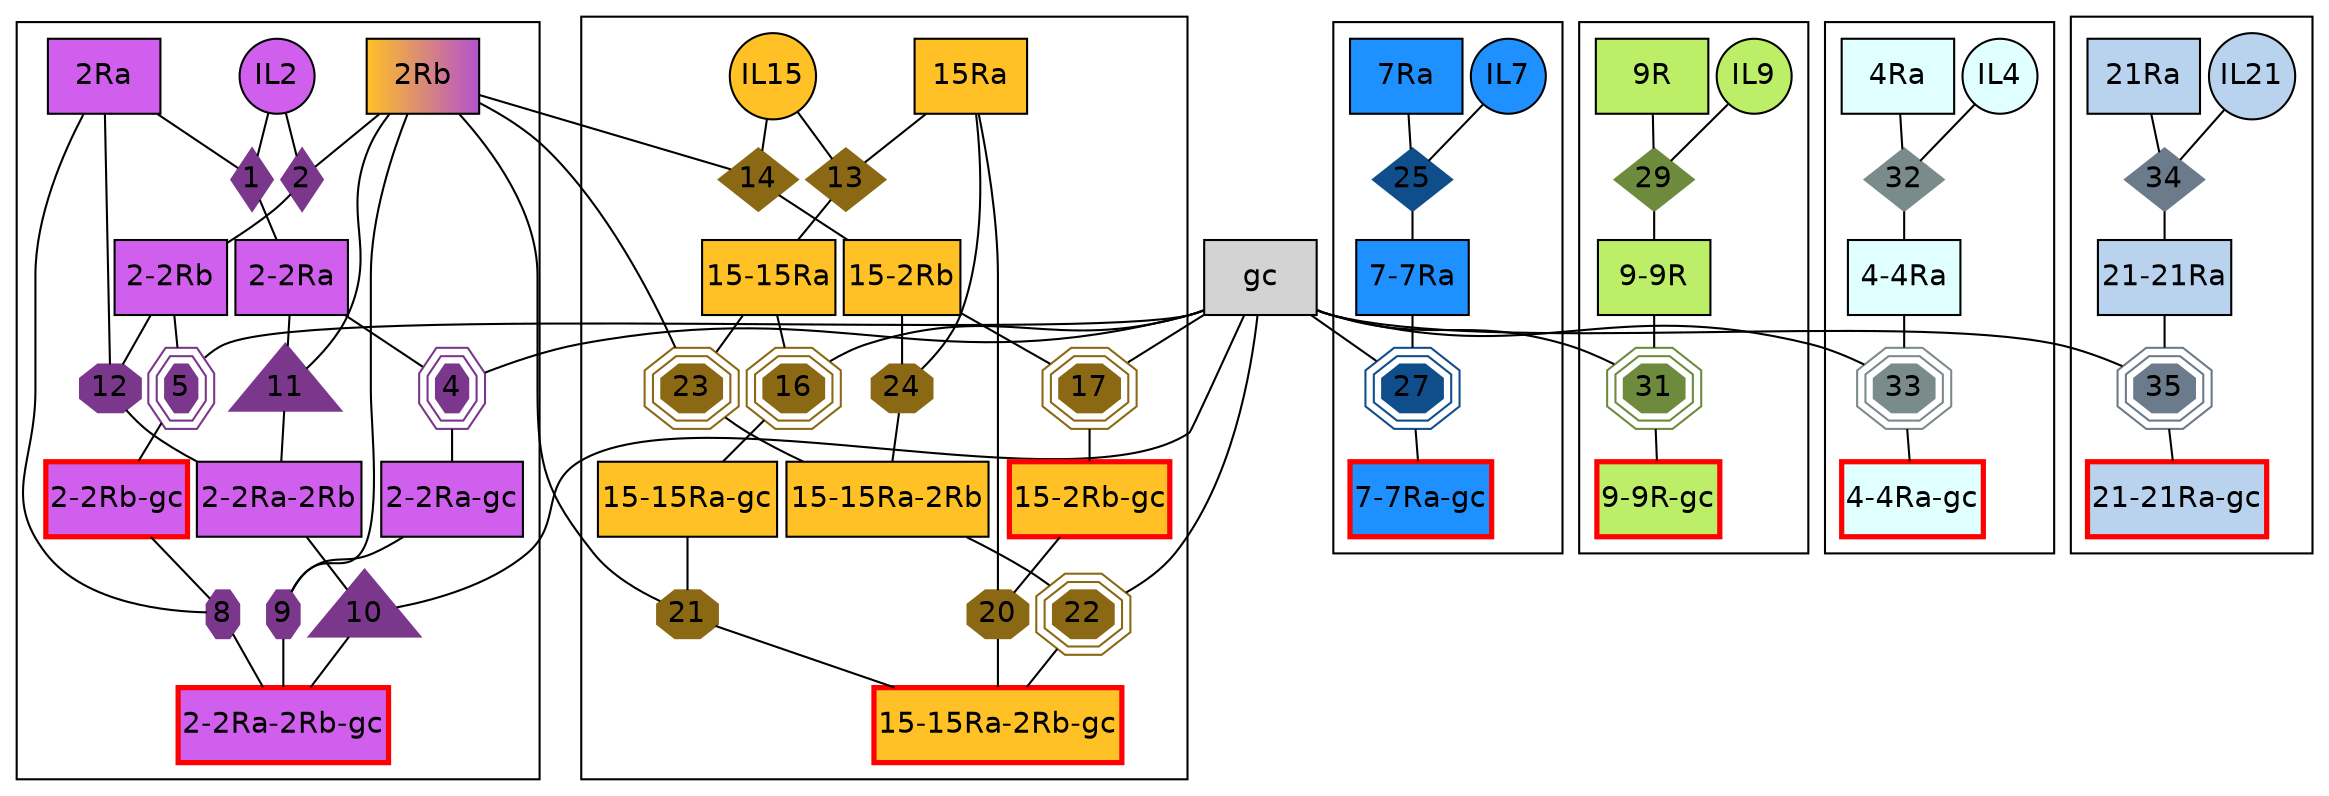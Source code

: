 digraph cgamma_cytok {
    ratio = "compress";
    graph [pad=0, ranksep=0.2, nodesep=0.05];

    subgraph specises {
        node [margin=0.03];
        rank="max";
        "gc"    [shape=box, style=filled, BGCOLOR="white", fontname = "helvetica"];
    }

    subgraph species {
        node [margin=0.03];

        "IL2"   [shape=circle, fontname = "helvetica", fillcolor=mediumorchid2, style=filled ];
        "2Ra" [shape=box, fontname = "helvetica", fillcolor=mediumorchid2, style=filled   ];
        "2Rb" [shape=box, style=filled, fontname = "helvetica", fillcolor="goldenrod1:mediumorchid3", style=filled];
        "2-2Ra" [shape=box, fontname = "helvetica", fillcolor=mediumorchid2, style=filled];
        "2-2Rb" [shape=box, fontname = "helvetica", fillcolor=mediumorchid2, style=filled];
        "2-2Ra" [shape=box, fontname = "helvetica", fillcolor=mediumorchid2, style=filled];
        "2-2Ra" [shape=box, fontname = "helvetica", fillcolor=mediumorchid2, style=filled];
        "2-2Ra-2Rb" [shape=box, fontname = "helvetica", fillcolor=mediumorchid2, style=filled ];
        "2-2Ra-gc" [shape=box, fontname = "helvetica" , fillcolor=mediumorchid2, style=filled];
        "2-2Rb-gc" [shape=box, color=red, fontname = "helvetica" , fillcolor=mediumorchid2, style=filled, penwidth=2.5];
        "2-2Ra-2Rb-gc" [shape=box, color=red, fontname = "helvetica", fillcolor=mediumorchid2, style=filled , penwidth=2.5];

        "IL15"  [shape=circle, fontname = "helvetica", fillcolor=goldenrod1, style=filled];
        "15Ra"    [shape=box, fontname = "helvetica", fillcolor=goldenrod1, style=filled];
        "15-15Ra"   [shape=box, fontname = "helvetica", fillcolor=goldenrod1, style=filled];
        "15-2Rb"    [shape=box, fontname = "helvetica", fillcolor=goldenrod1, style=filled];
        "15-15Ra-2Rb" [shape=box, fontname = "helvetica", fillcolor=goldenrod1, style=filled];
        "15-15Ra-gc"    [shape=box, fontname = "helvetica", fillcolor=goldenrod1, style=filled];
        "15-2Rb-gc" [shape=box, color=red, fontname = "helvetica", fillcolor=goldenrod1, style=filled, penwidth=2.5];
        "15-15Ra-2Rb-gc"  [shape=box, color=red, fontname = "helvetica", fillcolor=goldenrod1, style=filled, penwidth=2.5];

        "IL7"   [shape=circle, fontname = "helvetica", fillcolor=dodgerblue, style=filled];
        "7Ra" [shape=box, fontname = "helvetica", fillcolor=dodgerblue, style=filled];
        "7-7Ra" [shape=box, fontname = "helvetica", fillcolor=dodgerblue, style=filled];
        "7-7Ra-gc"  [shape=box, color=red, fontname = "helvetica", fillcolor=dodgerblue, style=filled, penwidth=2.5];

        "IL9"   [shape=circle, fontname = "helvetica", fillcolor=darkolivegreen2, style=filled];
        "9R" [shape=box , fontname = "helvetica" , fillcolor=darkolivegreen2, style=filled  ];
        "9-9R" [shape=box, fontname = "helvetica", fillcolor=darkolivegreen2, style=filled];
        "9-9R-gc" [shape=box, color=red, fontname = "helvetica", fillcolor=darkolivegreen2, style=filled , penwidth=2.5];

        "IL4"   [shape=circle, fontname = "helvetica", fillcolor=lightcyan, style=filled];
        "4Ra" [shape=box, fontname = "helvetica" , fillcolor=lightcyan, style=filled   ];
        "4-4Ra" [shape=box, fontname = "helvetica", fillcolor=lightcyan, style=filled];
        "4-4Ra-gc" [shape=box, color=red, fontname = "helvetica" , fillcolor=lightcyan, style=filled , penwidth=2.5];

        "IL21"   [shape=circle, fontname = "helvetica", fillcolor=slategray2, style=filled];
        "21Ra" [shape=box , fontname = "helvetica", fillcolor=slategray2, style=filled   ];
        "21-21Ra" [shape=box, fontname = "helvetica", fillcolor=slategray2, style=filled];
        "21-21Ra-gc" [shape=box, color=red, fontname = "helvetica", fillcolor=slategray2, style=filled , penwidth=2.5 ];
    }

    subgraph cluster_IL2 {
    	node [style=filled,color=mediumorchid4, margin=0];

        "1" [shape=diamond,style=filled,height=.1,width=.1, fontname = "helvetica"];
        "IL2" -> "1" [dir=none,weight=1];
        "2Ra" -> "1" [dir=none,weight=1];
        "1" -> "2-2Ra" [dir=none, weight=2];

        "2" [shape=diamond,style=filled,height=.1,width=.1, fontname = "helvetica"];
        "IL2" -> "2" [dir=none,weight=1];
        "2Rb" -> "2" [dir=none,weight=1];
        "2" -> "2-2Rb" [dir=none, weight=2];

        "4" [shape=tripleoctagon,style=filled,height=.1,width=.1, fontname = "helvetica"];
        "2-2Ra" -> "4" [dir=none,weight=1];
        "gc" -> "4" [dir=none,weight=1];
        "4" -> "2-2Ra-gc" [dir=none, weight=2];

        "5" [shape=tripleoctagon,style=filled,height=.1,width=.1, fontname = "helvetica"];
        "2-2Rb" -> "5" [dir=none,weight=1];
        "gc" -> "5" [dir=none,weight=1];
        "5" -> "2-2Rb-gc" [dir=none, weight=2];

        "8" [shape=octagon,style=filled,height=.1,width=.1, fontname = "helvetica"];
        "2-2Rb-gc" -> "8" [dir=none,weight=1];
        "2Ra" -> "8" [dir=none,weight=1];
        "8" -> "2-2Ra-2Rb-gc" [dir=none, weight=2, fontname = "helvetica"];

        "9" [shape=octagon,style=filled,height=.1,width=.1, fontname = "helvetica"];
        "2-2Ra-gc" -> "9" [dir=none,weight=1];
        "2Rb" -> "9" [dir=none,weight=1];
        "9" -> "2-2Ra-2Rb-gc" [dir=none, weight=2];

        "10" [shape=triangle,style=filled,height=.1,width=.04, fontname = "helvetica"];
        "2-2Ra-2Rb" -> "10" [dir=none,weight=1];
        "gc" -> "10" [dir=none,weight=1];
        "10" -> "2-2Ra-2Rb-gc" [dir=none, weight=2];

        "11" [shape=triangle,style=filled,height=.1,width=.04, fontname = "helvetica"];
        "2-2Ra" -> "11" [dir=none,weight=1];
        "2Rb" -> "11" [dir=none,weight=1];
        "11" -> "2-2Ra-2Rb" [dir=none, weight=2];

        "12" [shape=octagon,style=filled,height=.1,width=.1, fontname = "helvetica"];
        "2-2Rb" -> "12" [dir=none,weight=1];
        "2Ra" -> "12" [dir=none,weight=1];
        "12" -> "2-2Ra-2Rb" [dir=none, weight=2];
    }

    subgraph cluster_IL15 {
    	node [style=filled,color=goldenrod4, margin=0];
        edge [dir=none, weight=1];

        "13" [shape=diamond,style=filled,height=.1,width=.1, fontname = "helvetica"];
        "IL15" -> "13";
        "15Ra" -> "13";
        "13" -> "15-15Ra";

        "14" [shape=diamond,style=filled,height=.1,width=.1, fontname = "helvetica"];
        "IL15" -> "14";
        "2Rb" -> "14";
        "14" -> "15-2Rb";

        "16" [shape=tripleoctagon,style=filled,height=.1,width=.1, fontname = "helvetica"];
        "15-15Ra" -> "16";
        "gc" -> "16";
        "16" -> "15-15Ra-gc";

        "17" [shape=tripleoctagon,style=filled,height=.1,width=.1, fontname = "helvetica"];
        "15-2Rb" -> "17";
        "gc" -> "17";
        "17" -> "15-2Rb-gc";

        "20" [shape=octagon,style=filled,height=.1,width=.1, fontname = "helvetica"];
        "15-2Rb-gc" -> "20";
        "15Ra" -> "20";
        "20" -> "15-15Ra-2Rb-gc";

        "21" [shape=octagon,style=filled,height=.1,width=.1, fontname = "helvetica"];
        "15-15Ra-gc" -> "21";
        "2Rb" -> "21";
        "21" -> "15-15Ra-2Rb-gc";

        "22" [shape=tripleoctagon,style=filled,height=.1,width=.1, fontname = "helvetica"];
        "15-15Ra-2Rb" -> "22";
        "gc" -> "22";
        "22" -> "15-15Ra-2Rb-gc";

        "23" [shape=tripleoctagon,style=filled,height=.1,width=.1, fontname = "helvetica"];
        "15-15Ra" -> "23";
        "2Rb" -> "23";
        "23" -> "15-15Ra-2Rb";

        "24" [shape=octagon,style=filled,height=.1,width=.1, fontname = "helvetica"];
        "15-2Rb" -> "24";
        "15Ra" -> "24";
        "24" -> "15-15Ra-2Rb";
        }

    subgraph cluster_IL7 {
    	node [style=filled,color=dodgerblue4, margin=0];
        edge [dir=none, weight=1];
        
        "25" [shape=diamond,style=filled,height=.1,width=.1, fontname = "helvetica"];
        "IL7" -> "25";
        "7Ra" -> "25";
        "25" -> "7-7Ra";

        "27" [shape=tripleoctagon,style=filled,height=.1,width=.1, fontname = "helvetica"];
        "7-7Ra" -> "27";
        "gc" -> "27";
        "27" -> "7-7Ra-gc";
    }

    subgraph cluster_IL9 {
    	node [style=filled,color=darkolivegreen4, margin=0];
        edge [dir=none, weight=1];
        
        "29" [shape=diamond, style=filled, height=.1, width=.1, fontname = "helvetica"];
        "IL9" -> "29";
        "9R" -> "29";
        "29" -> "9-9R";

        "31" [shape=tripleoctagon,style=filled,height=.1,width=.1, fontname = "helvetica"];
        "9-9R" -> "31";
        "gc" -> "31";
        "31" -> "9-9R-gc";
    }

    subgraph cluster_IL4 {
    	node [style=filled, color=lightcyan4, margin=0];
        edge [dir=none, weight=1];
        
        "32" [shape=diamond, style=filled, height=0.1, width=0.1, fontname = "helvetica"];
        "IL4" -> "32";
        "4Ra" -> "32";
        "32" -> "4-4Ra";

        "33" [shape=tripleoctagon,style=filled,height=.1,width=.1, fontname = "helvetica"];
        "4-4Ra" -> "33";
        "gc" -> "33";
        "33" -> "4-4Ra-gc";
    }
    subgraph cluster_IL21 {
    	node [style=filled, color=slategray4, margin=0];
        edge [dir=none, weight=1];
        
        "34" [shape=diamond,style=filled,height=.1,width=.1, fontname = "helvetica"];
        "IL21" -> "34";
        "21Ra" -> "34";
        "34" -> "21-21Ra";

        "35" [shape=tripleoctagon,style=filled, height=.1, width=.1, fontname = "helvetica"];
        "21-21Ra" -> "35";
        "gc" -> "35";
        "35" -> "21-21Ra-gc";
    }
}
